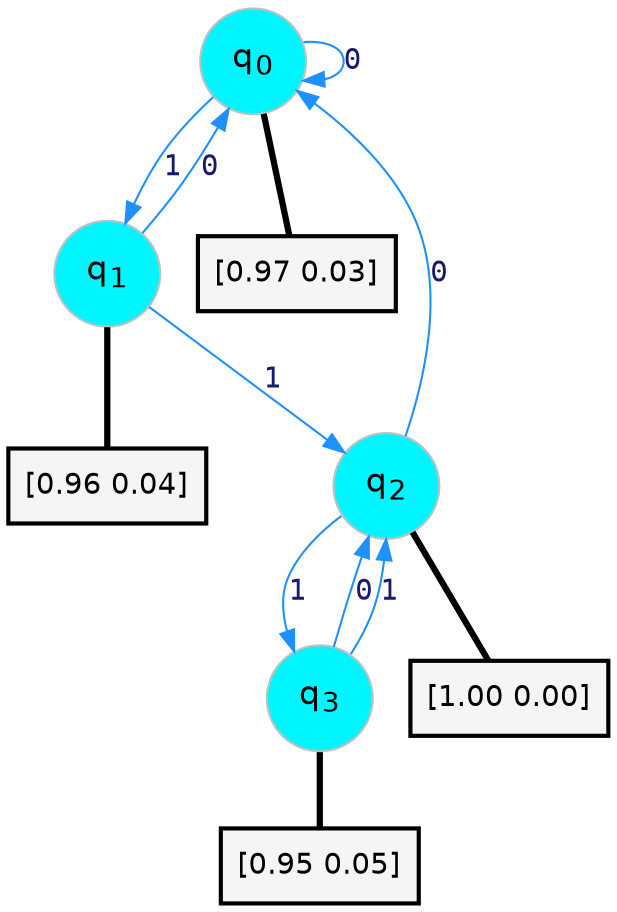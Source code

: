 digraph G {
graph [
bgcolor=transparent, dpi=300, rankdir=TD, size="40,25"];
node [
color=gray, fillcolor=turquoise1, fontcolor=black, fontname=Helvetica, fontsize=16, fontweight=bold, shape=circle, style=filled];
edge [
arrowsize=1, color=dodgerblue1, fontcolor=midnightblue, fontname=courier, fontweight=bold, penwidth=1, style=solid, weight=20];
0[label=<q<SUB>0</SUB>>];
1[label=<q<SUB>1</SUB>>];
2[label=<q<SUB>2</SUB>>];
3[label=<q<SUB>3</SUB>>];
4[label="[0.97 0.03]", shape=box,fontcolor=black, fontname=Helvetica, fontsize=14, penwidth=2, fillcolor=whitesmoke,color=black];
5[label="[0.96 0.04]", shape=box,fontcolor=black, fontname=Helvetica, fontsize=14, penwidth=2, fillcolor=whitesmoke,color=black];
6[label="[1.00 0.00]", shape=box,fontcolor=black, fontname=Helvetica, fontsize=14, penwidth=2, fillcolor=whitesmoke,color=black];
7[label="[0.95 0.05]", shape=box,fontcolor=black, fontname=Helvetica, fontsize=14, penwidth=2, fillcolor=whitesmoke,color=black];
0->0 [label=0];
0->1 [label=1];
0->4 [arrowhead=none, penwidth=3,color=black];
1->0 [label=0];
1->2 [label=1];
1->5 [arrowhead=none, penwidth=3,color=black];
2->0 [label=0];
2->3 [label=1];
2->6 [arrowhead=none, penwidth=3,color=black];
3->2 [label=0];
3->2 [label=1];
3->7 [arrowhead=none, penwidth=3,color=black];
}
